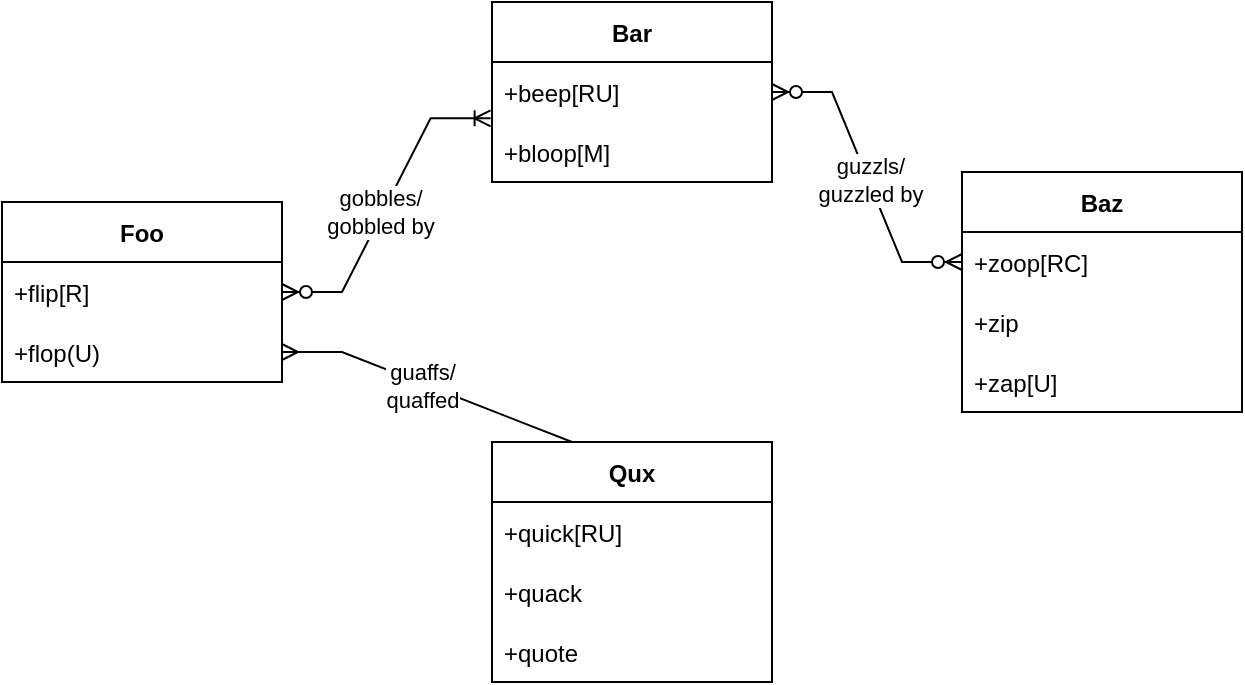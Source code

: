 <mxfile version="15.5.2" type="github" pages="2">
  <diagram id="R2lEEEUBdFMjLlhIrx00" name="Page-1">
    <mxGraphModel dx="1209" dy="674" grid="1" gridSize="10" guides="1" tooltips="1" connect="1" arrows="1" fold="1" page="1" pageScale="1" pageWidth="850" pageHeight="1100" math="0" shadow="0" extFonts="Permanent Marker^https://fonts.googleapis.com/css?family=Permanent+Marker">
      <root>
        <mxCell id="0" />
        <mxCell id="1" parent="0" />
        <mxCell id="pwdnsovKdkqtoRa_VN4P-3" value="Foo" style="swimlane;fontStyle=1;childLayout=stackLayout;horizontal=1;startSize=30;horizontalStack=0;resizeParent=1;resizeParentMax=0;resizeLast=0;collapsible=1;marginBottom=0;" parent="1" vertex="1">
          <mxGeometry x="40" y="420" width="140" height="90" as="geometry" />
        </mxCell>
        <mxCell id="pwdnsovKdkqtoRa_VN4P-4" value="+flip[R]" style="text;strokeColor=none;fillColor=none;align=left;verticalAlign=middle;spacingLeft=4;spacingRight=4;overflow=hidden;points=[[0,0.5],[1,0.5]];portConstraint=eastwest;rotatable=0;" parent="pwdnsovKdkqtoRa_VN4P-3" vertex="1">
          <mxGeometry y="30" width="140" height="30" as="geometry" />
        </mxCell>
        <mxCell id="pwdnsovKdkqtoRa_VN4P-5" value="+flop(U)" style="text;strokeColor=none;fillColor=none;align=left;verticalAlign=middle;spacingLeft=4;spacingRight=4;overflow=hidden;points=[[0,0.5],[1,0.5]];portConstraint=eastwest;rotatable=0;" parent="pwdnsovKdkqtoRa_VN4P-3" vertex="1">
          <mxGeometry y="60" width="140" height="30" as="geometry" />
        </mxCell>
        <mxCell id="pwdnsovKdkqtoRa_VN4P-8" value="Bar" style="swimlane;fontStyle=1;childLayout=stackLayout;horizontal=1;startSize=30;horizontalStack=0;resizeParent=1;resizeParentMax=0;resizeLast=0;collapsible=1;marginBottom=0;" parent="1" vertex="1">
          <mxGeometry x="285" y="320" width="140" height="90" as="geometry" />
        </mxCell>
        <mxCell id="pwdnsovKdkqtoRa_VN4P-9" value="+beep[RU]" style="text;strokeColor=none;fillColor=none;align=left;verticalAlign=middle;spacingLeft=4;spacingRight=4;overflow=hidden;points=[[0,0.5],[1,0.5]];portConstraint=eastwest;rotatable=0;" parent="pwdnsovKdkqtoRa_VN4P-8" vertex="1">
          <mxGeometry y="30" width="140" height="30" as="geometry" />
        </mxCell>
        <mxCell id="pwdnsovKdkqtoRa_VN4P-10" value="+bloop[M]" style="text;strokeColor=none;fillColor=none;align=left;verticalAlign=middle;spacingLeft=4;spacingRight=4;overflow=hidden;points=[[0,0.5],[1,0.5]];portConstraint=eastwest;rotatable=0;" parent="pwdnsovKdkqtoRa_VN4P-8" vertex="1">
          <mxGeometry y="60" width="140" height="30" as="geometry" />
        </mxCell>
        <mxCell id="pwdnsovKdkqtoRa_VN4P-12" value="Baz" style="swimlane;fontStyle=1;childLayout=stackLayout;horizontal=1;startSize=30;horizontalStack=0;resizeParent=1;resizeParentMax=0;resizeLast=0;collapsible=1;marginBottom=0;" parent="1" vertex="1">
          <mxGeometry x="520" y="405" width="140" height="120" as="geometry" />
        </mxCell>
        <mxCell id="pwdnsovKdkqtoRa_VN4P-13" value="+zoop[RC]" style="text;strokeColor=none;fillColor=none;align=left;verticalAlign=middle;spacingLeft=4;spacingRight=4;overflow=hidden;points=[[0,0.5],[1,0.5]];portConstraint=eastwest;rotatable=0;" parent="pwdnsovKdkqtoRa_VN4P-12" vertex="1">
          <mxGeometry y="30" width="140" height="30" as="geometry" />
        </mxCell>
        <mxCell id="pwdnsovKdkqtoRa_VN4P-15" value="+zip" style="text;strokeColor=none;fillColor=none;align=left;verticalAlign=middle;spacingLeft=4;spacingRight=4;overflow=hidden;points=[[0,0.5],[1,0.5]];portConstraint=eastwest;rotatable=0;" parent="pwdnsovKdkqtoRa_VN4P-12" vertex="1">
          <mxGeometry y="60" width="140" height="30" as="geometry" />
        </mxCell>
        <mxCell id="pwdnsovKdkqtoRa_VN4P-14" value="+zap[U]" style="text;strokeColor=none;fillColor=none;align=left;verticalAlign=middle;spacingLeft=4;spacingRight=4;overflow=hidden;points=[[0,0.5],[1,0.5]];portConstraint=eastwest;rotatable=0;" parent="pwdnsovKdkqtoRa_VN4P-12" vertex="1">
          <mxGeometry y="90" width="140" height="30" as="geometry" />
        </mxCell>
        <mxCell id="pwdnsovKdkqtoRa_VN4P-16" value="Qux" style="swimlane;fontStyle=1;childLayout=stackLayout;horizontal=1;startSize=30;horizontalStack=0;resizeParent=1;resizeParentMax=0;resizeLast=0;collapsible=1;marginBottom=0;" parent="1" vertex="1">
          <mxGeometry x="285" y="540" width="140" height="120" as="geometry">
            <mxRectangle x="60" y="580" width="60" height="30" as="alternateBounds" />
          </mxGeometry>
        </mxCell>
        <mxCell id="pwdnsovKdkqtoRa_VN4P-17" value="+quick[RU]" style="text;strokeColor=none;fillColor=none;align=left;verticalAlign=middle;spacingLeft=4;spacingRight=4;overflow=hidden;points=[[0,0.5],[1,0.5]];portConstraint=eastwest;rotatable=0;" parent="pwdnsovKdkqtoRa_VN4P-16" vertex="1">
          <mxGeometry y="30" width="140" height="30" as="geometry" />
        </mxCell>
        <mxCell id="pwdnsovKdkqtoRa_VN4P-18" value="+quack" style="text;strokeColor=none;fillColor=none;align=left;verticalAlign=middle;spacingLeft=4;spacingRight=4;overflow=hidden;points=[[0,0.5],[1,0.5]];portConstraint=eastwest;rotatable=0;" parent="pwdnsovKdkqtoRa_VN4P-16" vertex="1">
          <mxGeometry y="60" width="140" height="30" as="geometry" />
        </mxCell>
        <mxCell id="pwdnsovKdkqtoRa_VN4P-19" value="+quote" style="text;strokeColor=none;fillColor=none;align=left;verticalAlign=middle;spacingLeft=4;spacingRight=4;overflow=hidden;points=[[0,0.5],[1,0.5]];portConstraint=eastwest;rotatable=0;" parent="pwdnsovKdkqtoRa_VN4P-16" vertex="1">
          <mxGeometry y="90" width="140" height="30" as="geometry" />
        </mxCell>
        <mxCell id="pwdnsovKdkqtoRa_VN4P-24" value="" style="edgeStyle=entityRelationEdgeStyle;fontSize=12;html=1;endArrow=ERoneToMany;startArrow=ERzeroToMany;rounded=0;exitX=1;exitY=0.5;exitDx=0;exitDy=0;entryX=-0.005;entryY=-0.062;entryDx=0;entryDy=0;entryPerimeter=0;" parent="1" source="pwdnsovKdkqtoRa_VN4P-4" target="pwdnsovKdkqtoRa_VN4P-10" edge="1">
          <mxGeometry width="100" height="100" relative="1" as="geometry">
            <mxPoint x="240" y="680" as="sourcePoint" />
            <mxPoint x="340" y="580" as="targetPoint" />
          </mxGeometry>
        </mxCell>
        <mxCell id="pwdnsovKdkqtoRa_VN4P-25" value="gobbles/&lt;br&gt;gobbled by" style="edgeLabel;html=1;align=center;verticalAlign=middle;resizable=0;points=[];" parent="pwdnsovKdkqtoRa_VN4P-24" vertex="1" connectable="0">
          <mxGeometry x="-0.055" y="2" relative="1" as="geometry">
            <mxPoint as="offset" />
          </mxGeometry>
        </mxCell>
        <mxCell id="pwdnsovKdkqtoRa_VN4P-26" value="" style="edgeStyle=entityRelationEdgeStyle;fontSize=12;html=1;endArrow=ERmany;rounded=0;exitX=0.5;exitY=0;exitDx=0;exitDy=0;" parent="1" source="pwdnsovKdkqtoRa_VN4P-16" target="pwdnsovKdkqtoRa_VN4P-5" edge="1">
          <mxGeometry width="100" height="100" relative="1" as="geometry">
            <mxPoint x="260" y="500" as="sourcePoint" />
            <mxPoint x="360" y="400" as="targetPoint" />
          </mxGeometry>
        </mxCell>
        <mxCell id="pwdnsovKdkqtoRa_VN4P-27" value="guaffs/&lt;br&gt;quaffed" style="edgeLabel;html=1;align=center;verticalAlign=middle;resizable=0;points=[];" parent="pwdnsovKdkqtoRa_VN4P-26" vertex="1" connectable="0">
          <mxGeometry x="0.203" y="1" relative="1" as="geometry">
            <mxPoint as="offset" />
          </mxGeometry>
        </mxCell>
        <mxCell id="pwdnsovKdkqtoRa_VN4P-28" value="" style="edgeStyle=entityRelationEdgeStyle;fontSize=12;html=1;endArrow=ERzeroToMany;endFill=1;startArrow=ERzeroToMany;rounded=0;exitX=0;exitY=0.5;exitDx=0;exitDy=0;entryX=1;entryY=0.5;entryDx=0;entryDy=0;" parent="1" source="pwdnsovKdkqtoRa_VN4P-13" target="pwdnsovKdkqtoRa_VN4P-9" edge="1">
          <mxGeometry width="100" height="100" relative="1" as="geometry">
            <mxPoint x="440" y="470" as="sourcePoint" />
            <mxPoint x="540" y="370" as="targetPoint" />
          </mxGeometry>
        </mxCell>
        <mxCell id="pwdnsovKdkqtoRa_VN4P-29" value="guzzls/&lt;br&gt;guzzled by" style="edgeLabel;html=1;align=center;verticalAlign=middle;resizable=0;points=[];" parent="pwdnsovKdkqtoRa_VN4P-28" vertex="1" connectable="0">
          <mxGeometry x="-0.028" y="-1" relative="1" as="geometry">
            <mxPoint as="offset" />
          </mxGeometry>
        </mxCell>
      </root>
    </mxGraphModel>
  </diagram>
  <diagram id="gFN2p5AeNgSlvhDiAp2x" name="Page-2">
    <mxGraphModel dx="691" dy="385" grid="1" gridSize="10" guides="1" tooltips="1" connect="1" arrows="1" fold="1" page="1" pageScale="1" pageWidth="827" pageHeight="1169" math="0" shadow="0">
      <root>
        <mxCell id="hRb8MHxJZ33qzTvm9_yg-0" />
        <mxCell id="hRb8MHxJZ33qzTvm9_yg-1" parent="hRb8MHxJZ33qzTvm9_yg-0" />
        <mxCell id="hRb8MHxJZ33qzTvm9_yg-2" value="car" style="swimlane;fontStyle=1;childLayout=stackLayout;horizontal=1;startSize=30;horizontalStack=0;resizeParent=1;resizeParentMax=0;resizeLast=0;collapsible=1;marginBottom=0;" vertex="1" parent="hRb8MHxJZ33qzTvm9_yg-1">
          <mxGeometry x="110" y="80" width="140" height="180" as="geometry">
            <mxRectangle x="60" y="580" width="60" height="30" as="alternateBounds" />
          </mxGeometry>
        </mxCell>
        <mxCell id="hRb8MHxJZ33qzTvm9_yg-3" value="+make[R]" style="text;strokeColor=none;fillColor=none;align=left;verticalAlign=middle;spacingLeft=4;spacingRight=4;overflow=hidden;points=[[0,0.5],[1,0.5]];portConstraint=eastwest;rotatable=0;" vertex="1" parent="hRb8MHxJZ33qzTvm9_yg-2">
          <mxGeometry y="30" width="140" height="30" as="geometry" />
        </mxCell>
        <mxCell id="hRb8MHxJZ33qzTvm9_yg-4" value="+model[R]" style="text;strokeColor=none;fillColor=none;align=left;verticalAlign=middle;spacingLeft=4;spacingRight=4;overflow=hidden;points=[[0,0.5],[1,0.5]];portConstraint=eastwest;rotatable=0;" vertex="1" parent="hRb8MHxJZ33qzTvm9_yg-2">
          <mxGeometry y="60" width="140" height="30" as="geometry" />
        </mxCell>
        <mxCell id="hRb8MHxJZ33qzTvm9_yg-5" value="+vin[RU]" style="text;strokeColor=none;fillColor=none;align=left;verticalAlign=middle;spacingLeft=4;spacingRight=4;overflow=hidden;points=[[0,0.5],[1,0.5]];portConstraint=eastwest;rotatable=0;" vertex="1" parent="hRb8MHxJZ33qzTvm9_yg-2">
          <mxGeometry y="90" width="140" height="30" as="geometry" />
        </mxCell>
        <mxCell id="hRb8MHxJZ33qzTvm9_yg-6" value="+msrp[R]" style="text;strokeColor=none;fillColor=none;align=left;verticalAlign=middle;spacingLeft=4;spacingRight=4;overflow=hidden;points=[[0,0.5],[1,0.5]];portConstraint=eastwest;rotatable=0;" vertex="1" parent="hRb8MHxJZ33qzTvm9_yg-2">
          <mxGeometry y="120" width="140" height="30" as="geometry" />
        </mxCell>
        <mxCell id="hRb8MHxJZ33qzTvm9_yg-7" value="+color[R]" style="text;strokeColor=none;fillColor=none;align=left;verticalAlign=middle;spacingLeft=4;spacingRight=4;overflow=hidden;points=[[0,0.5],[1,0.5]];portConstraint=eastwest;rotatable=0;" vertex="1" parent="hRb8MHxJZ33qzTvm9_yg-2">
          <mxGeometry y="150" width="140" height="30" as="geometry" />
        </mxCell>
        <mxCell id="hRb8MHxJZ33qzTvm9_yg-8" value="manufacturer" style="swimlane;fontStyle=1;childLayout=stackLayout;horizontal=1;startSize=30;horizontalStack=0;resizeParent=1;resizeParentMax=0;resizeLast=0;collapsible=1;marginBottom=0;" vertex="1" parent="hRb8MHxJZ33qzTvm9_yg-1">
          <mxGeometry x="484" y="90" width="140" height="60" as="geometry">
            <mxRectangle x="60" y="580" width="60" height="30" as="alternateBounds" />
          </mxGeometry>
        </mxCell>
        <mxCell id="hRb8MHxJZ33qzTvm9_yg-9" value="+name[RU]" style="text;strokeColor=none;fillColor=none;align=left;verticalAlign=middle;spacingLeft=4;spacingRight=4;overflow=hidden;points=[[0,0.5],[1,0.5]];portConstraint=eastwest;rotatable=0;" vertex="1" parent="hRb8MHxJZ33qzTvm9_yg-8">
          <mxGeometry y="30" width="140" height="30" as="geometry" />
        </mxCell>
        <mxCell id="hRb8MHxJZ33qzTvm9_yg-14" value="plant" style="swimlane;fontStyle=1;childLayout=stackLayout;horizontal=1;startSize=30;horizontalStack=0;resizeParent=1;resizeParentMax=0;resizeLast=0;collapsible=1;marginBottom=0;" vertex="1" parent="hRb8MHxJZ33qzTvm9_yg-1">
          <mxGeometry x="310" y="260" width="140" height="90" as="geometry">
            <mxRectangle x="60" y="580" width="60" height="30" as="alternateBounds" />
          </mxGeometry>
        </mxCell>
        <mxCell id="hRb8MHxJZ33qzTvm9_yg-15" value="+name[RU]" style="text;strokeColor=none;fillColor=none;align=left;verticalAlign=middle;spacingLeft=4;spacingRight=4;overflow=hidden;points=[[0,0.5],[1,0.5]];portConstraint=eastwest;rotatable=0;" vertex="1" parent="hRb8MHxJZ33qzTvm9_yg-14">
          <mxGeometry y="30" width="140" height="30" as="geometry" />
        </mxCell>
        <mxCell id="hRb8MHxJZ33qzTvm9_yg-16" value="+address[R]" style="text;strokeColor=none;fillColor=none;align=left;verticalAlign=middle;spacingLeft=4;spacingRight=4;overflow=hidden;points=[[0,0.5],[1,0.5]];portConstraint=eastwest;rotatable=0;" vertex="1" parent="hRb8MHxJZ33qzTvm9_yg-14">
          <mxGeometry y="60" width="140" height="30" as="geometry" />
        </mxCell>
        <mxCell id="hRb8MHxJZ33qzTvm9_yg-17" value="" style="edgeStyle=entityRelationEdgeStyle;fontSize=12;html=1;endArrow=ERoneToMany;startArrow=ERmandOne;rounded=0;entryX=1.019;entryY=0.092;entryDx=0;entryDy=0;entryPerimeter=0;exitX=-0.018;exitY=0.371;exitDx=0;exitDy=0;exitPerimeter=0;" edge="1" parent="hRb8MHxJZ33qzTvm9_yg-1" source="hRb8MHxJZ33qzTvm9_yg-8" target="hRb8MHxJZ33qzTvm9_yg-2">
          <mxGeometry width="100" height="100" relative="1" as="geometry">
            <mxPoint x="140" y="420" as="sourcePoint" />
            <mxPoint x="240" y="320" as="targetPoint" />
          </mxGeometry>
        </mxCell>
        <mxCell id="hRb8MHxJZ33qzTvm9_yg-18" value="made by/&lt;br&gt;makes" style="edgeLabel;html=1;align=center;verticalAlign=middle;resizable=0;points=[];" vertex="1" connectable="0" parent="hRb8MHxJZ33qzTvm9_yg-17">
          <mxGeometry x="0.057" y="1" relative="1" as="geometry">
            <mxPoint as="offset" />
          </mxGeometry>
        </mxCell>
        <mxCell id="hRb8MHxJZ33qzTvm9_yg-19" value="" style="edgeStyle=entityRelationEdgeStyle;fontSize=12;html=1;endArrow=ERoneToMany;startArrow=ERmandOne;rounded=0;" edge="1" parent="hRb8MHxJZ33qzTvm9_yg-1" source="hRb8MHxJZ33qzTvm9_yg-15" target="hRb8MHxJZ33qzTvm9_yg-3">
          <mxGeometry width="100" height="100" relative="1" as="geometry">
            <mxPoint x="367.48" y="225.7" as="sourcePoint" />
            <mxPoint x="262.66" y="200" as="targetPoint" />
          </mxGeometry>
        </mxCell>
        <mxCell id="hRb8MHxJZ33qzTvm9_yg-20" value="produced at/&lt;br&gt;produce" style="edgeLabel;html=1;align=center;verticalAlign=middle;resizable=0;points=[];" vertex="1" connectable="0" parent="hRb8MHxJZ33qzTvm9_yg-19">
          <mxGeometry x="0.057" y="1" relative="1" as="geometry">
            <mxPoint as="offset" />
          </mxGeometry>
        </mxCell>
        <mxCell id="hRb8MHxJZ33qzTvm9_yg-21" value="" style="edgeStyle=entityRelationEdgeStyle;fontSize=12;html=1;endArrow=ERoneToMany;startArrow=ERmandOne;rounded=0;entryX=1.005;entryY=0.155;entryDx=0;entryDy=0;entryPerimeter=0;exitX=0;exitY=0.5;exitDx=0;exitDy=0;" edge="1" parent="hRb8MHxJZ33qzTvm9_yg-1" source="hRb8MHxJZ33qzTvm9_yg-9" target="hRb8MHxJZ33qzTvm9_yg-14">
          <mxGeometry width="100" height="100" relative="1" as="geometry">
            <mxPoint x="390" y="255" as="sourcePoint" />
            <mxPoint x="260" y="135" as="targetPoint" />
          </mxGeometry>
        </mxCell>
        <mxCell id="hRb8MHxJZ33qzTvm9_yg-22" value="owned by/&lt;br&gt;has" style="edgeLabel;html=1;align=center;verticalAlign=middle;resizable=0;points=[];" vertex="1" connectable="0" parent="hRb8MHxJZ33qzTvm9_yg-21">
          <mxGeometry x="0.057" y="1" relative="1" as="geometry">
            <mxPoint as="offset" />
          </mxGeometry>
        </mxCell>
      </root>
    </mxGraphModel>
  </diagram>
</mxfile>
